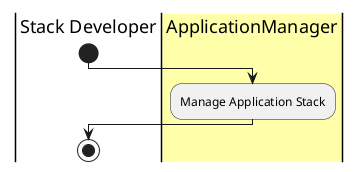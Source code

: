 @startuml
|Stack Developer|
start
|#ffffaa|ApplicationManager|
:Manage Application Stack;
|Stack Developer|
stop
@enduml
